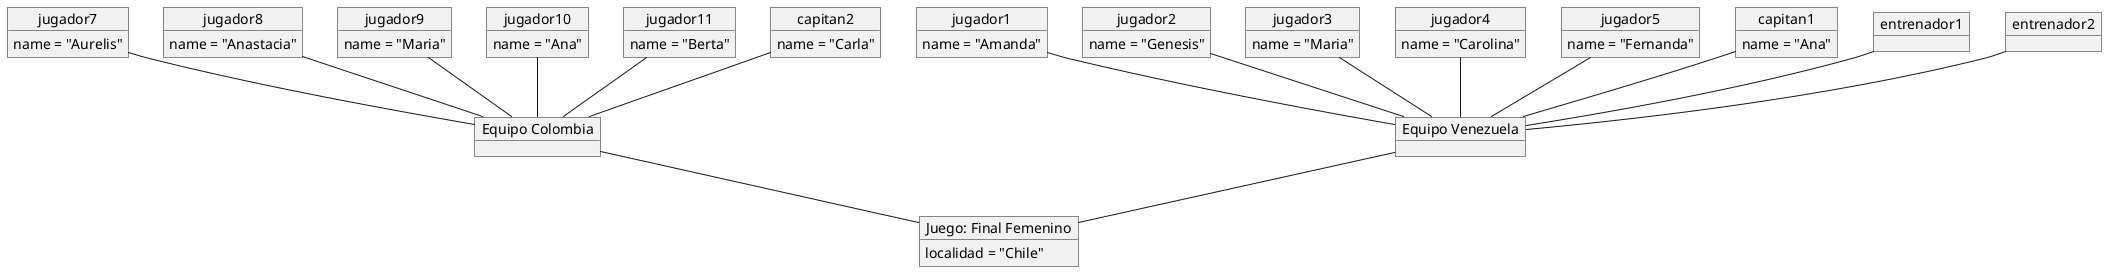 @startuml juego Venezuela Colombia
object jugador1
jugador1 : name = "Amanda"

object jugador2
jugador2 : name = "Genesis"

object jugador3
jugador3 : name = "Maria"

object jugador4
jugador4 : name = "Carolina"

object jugador5
jugador5 : name = "Fernanda"

object capitan1
capitan1 : name = "Ana"

object jugador7
jugador7 : name = "Aurelis"

object jugador8
jugador8 : name = "Anastacia"

object jugador9
jugador9 : name = "Maria"

object jugador10
jugador10 : name = "Ana"

object jugador11
jugador11 : name = "Berta"

object capitan2
capitan2 : name = "Carla"

object entrenador1
object entrenador2

object "Equipo Venezuela" as equipoVenezuela
object "Equipo Colombia" as equipoColombia

object "Juego: Final Femenino" as juego 

juego : localidad = "Chile"

jugador1 -- equipoVenezuela
jugador2 -- equipoVenezuela
jugador3 -- equipoVenezuela
jugador4 -- equipoVenezuela
jugador5 -- equipoVenezuela
capitan1 -- equipoVenezuela

entrenador1 -- equipoVenezuela

jugador7 -- equipoColombia
jugador8 -- equipoColombia
jugador9 -- equipoColombia
jugador10 -- equipoColombia
jugador11 -- equipoColombia
capitan2 -- equipoColombia

entrenador2 -- equipoVenezuela

equipoVenezuela -- juego
equipoColombia -- juego

@enduml